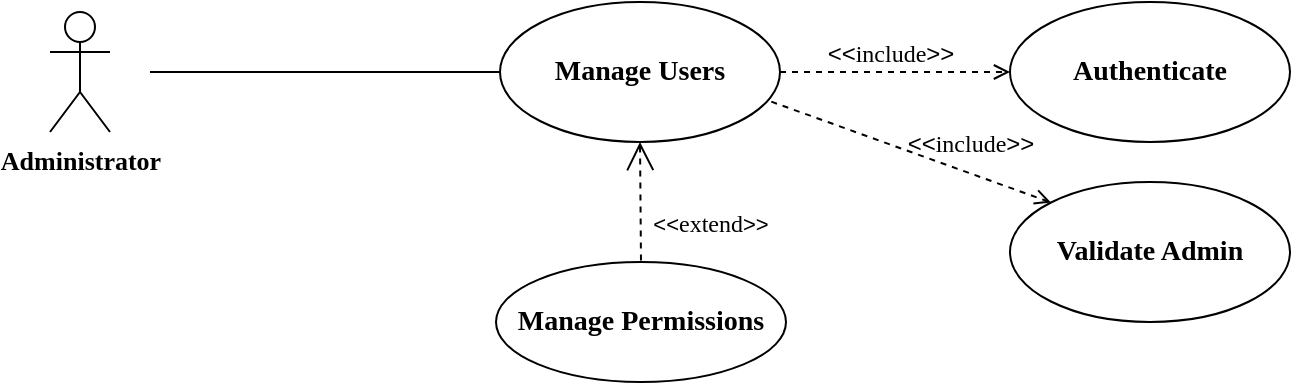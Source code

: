 <mxfile version="13.6.2" type="github"><diagram id="fceYZK4B8EAD64JDlkFU" name="Page-1"><mxGraphModel dx="865" dy="457" grid="1" gridSize="10" guides="1" tooltips="1" connect="1" arrows="1" fold="1" page="1" pageScale="1" pageWidth="850" pageHeight="1100" math="0" shadow="0" extFonts="Old Standard TT^https://fonts.googleapis.com/css?family=Old+Standard+TT"><root><mxCell id="0"/><mxCell id="1" parent="0"/><mxCell id="AMwVumv2ms9iytiUo9Ck-6" value="&lt;font face=&quot;Old Standard TT&quot; size=&quot;1&quot;&gt;&lt;b style=&quot;font-size: 13px&quot;&gt;Administrator&lt;/b&gt;&lt;/font&gt;" style="shape=umlActor;html=1;verticalLabelPosition=bottom;verticalAlign=top;align=center;" parent="1" vertex="1"><mxGeometry x="130" y="145" width="30" height="60" as="geometry"/></mxCell><mxCell id="AMwVumv2ms9iytiUo9Ck-14" value="&lt;font face=&quot;Old Standard TT&quot;&gt;&lt;span style=&quot;font-size: 14px&quot;&gt;&lt;b&gt;Authenticate&lt;/b&gt;&lt;/span&gt;&lt;/font&gt;" style="ellipse;whiteSpace=wrap;html=1;fillColor=none;" parent="1" vertex="1"><mxGeometry x="610" y="140" width="140" height="70" as="geometry"/></mxCell><mxCell id="AMwVumv2ms9iytiUo9Ck-17" value="&lt;font face=&quot;Old Standard TT&quot; size=&quot;1&quot;&gt;&lt;b style=&quot;font-size: 14px&quot;&gt;Manage Users&lt;/b&gt;&lt;/font&gt;" style="ellipse;whiteSpace=wrap;html=1;fillColor=none;" parent="1" vertex="1"><mxGeometry x="355" y="140" width="140" height="70" as="geometry"/></mxCell><mxCell id="AMwVumv2ms9iytiUo9Ck-43" value="&lt;font style=&quot;font-size: 12px&quot;&gt;&amp;lt;&amp;lt;&lt;font face=&quot;Old Standard TT&quot; style=&quot;font-size: 12px&quot;&gt;include&lt;/font&gt;&amp;gt;&amp;gt;&lt;/font&gt;" style="edgeStyle=none;html=1;endArrow=open;verticalAlign=bottom;dashed=1;labelBackgroundColor=none;exitX=1;exitY=0.5;exitDx=0;exitDy=0;entryX=0;entryY=0.5;entryDx=0;entryDy=0;" parent="1" source="AMwVumv2ms9iytiUo9Ck-17" target="AMwVumv2ms9iytiUo9Ck-14" edge="1"><mxGeometry x="-0.043" width="160" relative="1" as="geometry"><mxPoint x="600" y="190" as="sourcePoint"/><mxPoint x="650" y="175" as="targetPoint"/><Array as="points"/><mxPoint as="offset"/></mxGeometry></mxCell><mxCell id="AMwVumv2ms9iytiUo9Ck-51" value="" style="edgeStyle=none;html=1;endArrow=none;verticalAlign=bottom;entryX=0;entryY=0.5;entryDx=0;entryDy=0;" parent="1" target="AMwVumv2ms9iytiUo9Ck-17" edge="1"><mxGeometry width="160" relative="1" as="geometry"><mxPoint x="180" y="175" as="sourcePoint"/><mxPoint x="330" y="95" as="targetPoint"/></mxGeometry></mxCell><mxCell id="AMwVumv2ms9iytiUo9Ck-61" value="&lt;font face=&quot;Old Standard TT&quot; size=&quot;1&quot;&gt;&lt;b style=&quot;font-size: 14px&quot;&gt;Manage Permissions&lt;/b&gt;&lt;/font&gt;" style="ellipse;whiteSpace=wrap;html=1;fillColor=none;" parent="1" vertex="1"><mxGeometry x="353" y="270" width="145" height="60" as="geometry"/></mxCell><mxCell id="AMwVumv2ms9iytiUo9Ck-68" value="&amp;lt;&amp;lt;&lt;font face=&quot;Old Standard TT&quot; style=&quot;font-size: 12px&quot;&gt;extend&lt;/font&gt;&amp;gt;&amp;gt;" style="edgeStyle=none;html=1;startArrow=open;endArrow=none;startSize=12;verticalAlign=bottom;dashed=1;labelBackgroundColor=none;entryX=0.5;entryY=0;entryDx=0;entryDy=0;exitX=0.5;exitY=1;exitDx=0;exitDy=0;" parent="1" source="AMwVumv2ms9iytiUo9Ck-17" target="AMwVumv2ms9iytiUo9Ck-61" edge="1"><mxGeometry x="0.676" y="35" width="160" relative="1" as="geometry"><mxPoint x="410" y="211" as="sourcePoint"/><mxPoint x="550" y="300" as="targetPoint"/><mxPoint as="offset"/></mxGeometry></mxCell><mxCell id="AMwVumv2ms9iytiUo9Ck-69" value="&lt;font face=&quot;Old Standard TT&quot;&gt;&lt;span style=&quot;font-size: 14px&quot;&gt;&lt;b&gt;Validate Admin&lt;/b&gt;&lt;/span&gt;&lt;/font&gt;" style="ellipse;whiteSpace=wrap;html=1;fillColor=none;" parent="1" vertex="1"><mxGeometry x="610" y="230" width="140" height="70" as="geometry"/></mxCell><mxCell id="JxG0m1Q7_KkDs0h0IsH7-1" value="&lt;font style=&quot;font-size: 12px&quot;&gt;&amp;lt;&amp;lt;&lt;font face=&quot;Old Standard TT&quot; style=&quot;font-size: 12px&quot;&gt;include&lt;/font&gt;&amp;gt;&amp;gt;&lt;/font&gt;" style="edgeStyle=none;html=1;endArrow=open;verticalAlign=bottom;dashed=1;labelBackgroundColor=none;exitX=0.969;exitY=0.712;exitDx=0;exitDy=0;entryX=0;entryY=0;entryDx=0;entryDy=0;exitPerimeter=0;" edge="1" parent="1" source="AMwVumv2ms9iytiUo9Ck-17" target="AMwVumv2ms9iytiUo9Ck-69"><mxGeometry x="0.395" y="5" width="160" relative="1" as="geometry"><mxPoint x="505" y="185" as="sourcePoint"/><mxPoint x="620" y="185" as="targetPoint"/><Array as="points"/><mxPoint as="offset"/></mxGeometry></mxCell></root></mxGraphModel></diagram></mxfile>